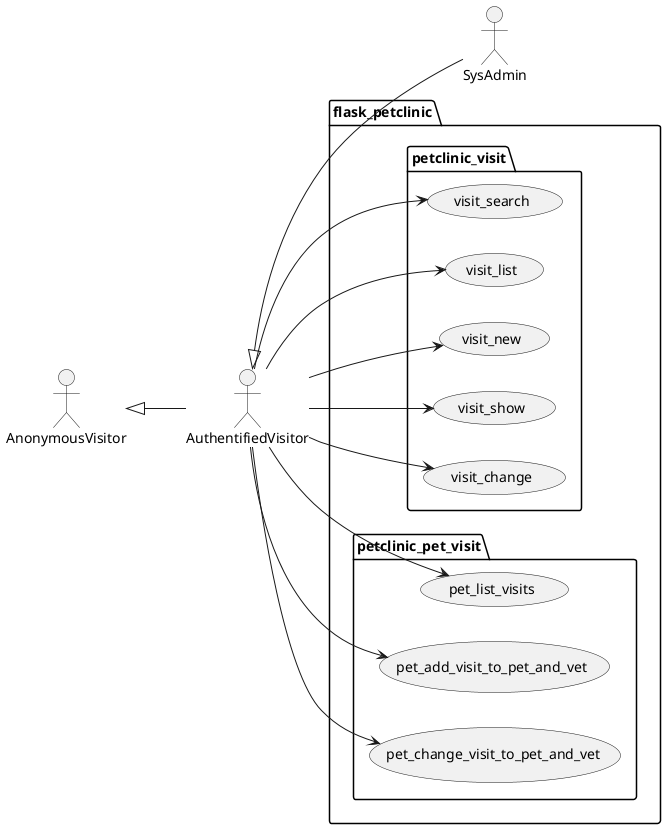 @startuml
left to right direction

actor AnonymousVisitor as av
actor AuthentifiedVisitor as au
actor SysAdmin as sa

av <|-- au
au <|-- sa

package flask_petclinic {

    package petclinic_visit {

        usecase visit_search as uc6000
        usecase visit_list as uc6001
        usecase visit_new as uc6002
        usecase visit_show as uc6003
        usecase visit_change as uc6004

        au --> uc6000
        au --> uc6001
        au --> uc6002
        au --> uc6003
        au --> uc6004

    }

    package petclinic_pet_visit {

        usecase pet_list_visits as uc6020
        usecase pet_add_visit_to_pet_and_vet as uc6021
        usecase pet_change_visit_to_pet_and_vet as uc6022

        au --> uc6020
        au --> uc6021
        au --> uc6022
    }

}
@enduml

